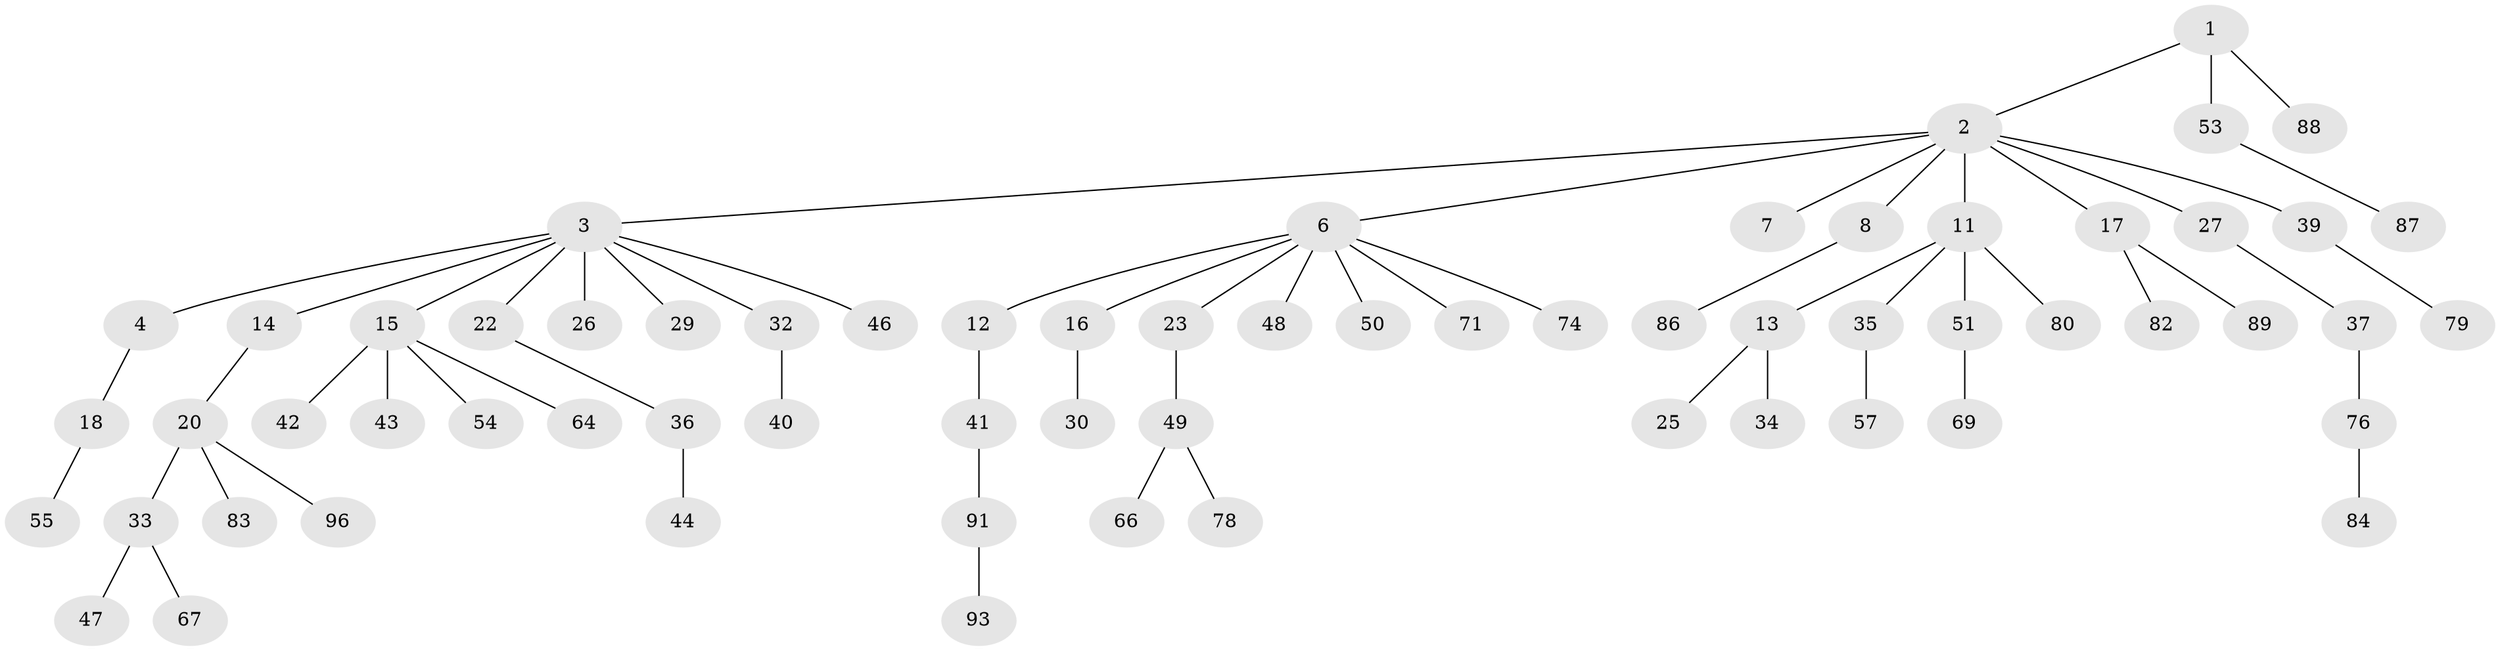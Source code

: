 // original degree distribution, {3: 0.15463917525773196, 7: 0.030927835051546393, 4: 0.030927835051546393, 1: 0.422680412371134, 2: 0.35051546391752575, 5: 0.010309278350515464}
// Generated by graph-tools (version 1.1) at 2025/11/02/27/25 16:11:27]
// undirected, 65 vertices, 64 edges
graph export_dot {
graph [start="1"]
  node [color=gray90,style=filled];
  1;
  2 [super="+9"];
  3 [super="+5"];
  4 [super="+81"];
  6 [super="+10"];
  7;
  8 [super="+56"];
  11 [super="+21"];
  12 [super="+31"];
  13 [super="+24"];
  14;
  15 [super="+28"];
  16;
  17 [super="+75"];
  18 [super="+19"];
  20 [super="+77"];
  22 [super="+97"];
  23 [super="+45"];
  25 [super="+70"];
  26 [super="+62"];
  27;
  29 [super="+85"];
  30;
  32;
  33;
  34;
  35;
  36 [super="+38"];
  37 [super="+72"];
  39 [super="+63"];
  40 [super="+65"];
  41 [super="+94"];
  42;
  43;
  44 [super="+92"];
  46 [super="+52"];
  47 [super="+58"];
  48 [super="+68"];
  49 [super="+59"];
  50;
  51;
  53 [super="+61"];
  54;
  55;
  57 [super="+60"];
  64;
  66;
  67;
  69 [super="+73"];
  71;
  74;
  76;
  78;
  79 [super="+90"];
  80;
  82;
  83;
  84;
  86;
  87;
  88;
  89;
  91;
  93 [super="+95"];
  96;
  1 -- 2;
  1 -- 53;
  1 -- 88;
  2 -- 3;
  2 -- 6;
  2 -- 7;
  2 -- 8;
  2 -- 11;
  2 -- 17;
  2 -- 27;
  2 -- 39;
  3 -- 4;
  3 -- 14;
  3 -- 26;
  3 -- 29;
  3 -- 32;
  3 -- 15;
  3 -- 46;
  3 -- 22;
  4 -- 18;
  6 -- 12;
  6 -- 23;
  6 -- 48;
  6 -- 50;
  6 -- 71;
  6 -- 16;
  6 -- 74;
  8 -- 86;
  11 -- 13;
  11 -- 51;
  11 -- 80;
  11 -- 35;
  12 -- 41;
  13 -- 25;
  13 -- 34;
  14 -- 20;
  15 -- 42;
  15 -- 43;
  15 -- 64;
  15 -- 54;
  16 -- 30;
  17 -- 82;
  17 -- 89;
  18 -- 55;
  20 -- 33;
  20 -- 96;
  20 -- 83;
  22 -- 36;
  23 -- 49;
  27 -- 37;
  32 -- 40;
  33 -- 47;
  33 -- 67;
  35 -- 57;
  36 -- 44;
  37 -- 76;
  39 -- 79;
  41 -- 91;
  49 -- 78;
  49 -- 66;
  51 -- 69;
  53 -- 87;
  76 -- 84;
  91 -- 93;
}
